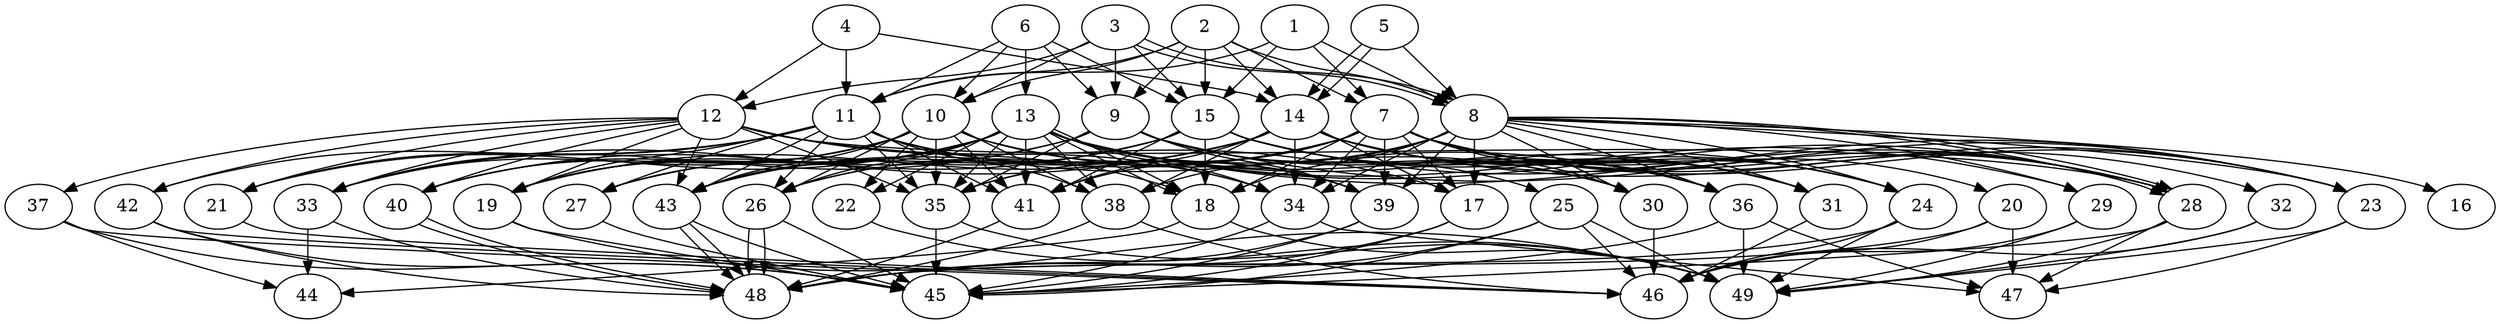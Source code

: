 // DAG (tier=3-complex, mode=compute, n=49, ccr=0.468, fat=0.750, density=0.783, regular=0.283, jump=0.285, mindata=1048576, maxdata=16777216)
// DAG automatically generated by daggen at Sun Aug 24 16:33:34 2025
// /home/ermia/Project/Environments/daggen/bin/daggen --dot --ccr 0.468 --fat 0.750 --regular 0.283 --density 0.783 --jump 0.285 --mindata 1048576 --maxdata 16777216 -n 49 
digraph G {
  1 [size="153340674837569339392", alpha="0.14", expect_size="76670337418784669696"]
  1 -> 7 [size ="229189596741632"]
  1 -> 8 [size ="229189596741632"]
  1 -> 11 [size ="229189596741632"]
  1 -> 15 [size ="229189596741632"]
  2 [size="2599763653051860123648", alpha="0.04", expect_size="1299881826525930061824"]
  2 -> 7 [size ="1512559840591872"]
  2 -> 8 [size ="1512559840591872"]
  2 -> 9 [size ="1512559840591872"]
  2 -> 10 [size ="1512559840591872"]
  2 -> 11 [size ="1512559840591872"]
  2 -> 14 [size ="1512559840591872"]
  2 -> 15 [size ="1512559840591872"]
  3 [size="652599305012698", alpha="0.07", expect_size="326299652506349"]
  3 -> 8 [size ="21153921892352"]
  3 -> 8 [size ="21153921892352"]
  3 -> 9 [size ="21153921892352"]
  3 -> 10 [size ="21153921892352"]
  3 -> 12 [size ="21153921892352"]
  3 -> 15 [size ="21153921892352"]
  4 [size="666123579687500", alpha="0.06", expect_size="333061789843750"]
  4 -> 11 [size ="52428800000000"]
  4 -> 12 [size ="52428800000000"]
  4 -> 14 [size ="52428800000000"]
  5 [size="1256534602261911830528", alpha="0.13", expect_size="628267301130955915264"]
  5 -> 8 [size ="931550254333952"]
  5 -> 14 [size ="931550254333952"]
  5 -> 14 [size ="931550254333952"]
  6 [size="914063090700998656", alpha="0.11", expect_size="457031545350499328"]
  6 -> 9 [size ="1958046095900672"]
  6 -> 10 [size ="1958046095900672"]
  6 -> 11 [size ="1958046095900672"]
  6 -> 13 [size ="1958046095900672"]
  6 -> 15 [size ="1958046095900672"]
  7 [size="29446918317535508", alpha="0.11", expect_size="14723459158767754"]
  7 -> 17 [size ="626641172692992"]
  7 -> 18 [size ="626641172692992"]
  7 -> 20 [size ="626641172692992"]
  7 -> 23 [size ="626641172692992"]
  7 -> 24 [size ="626641172692992"]
  7 -> 26 [size ="626641172692992"]
  7 -> 28 [size ="626641172692992"]
  7 -> 30 [size ="626641172692992"]
  7 -> 31 [size ="626641172692992"]
  7 -> 32 [size ="626641172692992"]
  7 -> 34 [size ="626641172692992"]
  7 -> 35 [size ="626641172692992"]
  7 -> 36 [size ="626641172692992"]
  7 -> 39 [size ="626641172692992"]
  7 -> 41 [size ="626641172692992"]
  7 -> 43 [size ="626641172692992"]
  8 [size="3365030632268230557696", alpha="0.03", expect_size="1682515316134115278848"]
  8 -> 16 [size ="1796453588533248"]
  8 -> 17 [size ="1796453588533248"]
  8 -> 18 [size ="1796453588533248"]
  8 -> 23 [size ="1796453588533248"]
  8 -> 24 [size ="1796453588533248"]
  8 -> 28 [size ="1796453588533248"]
  8 -> 28 [size ="1796453588533248"]
  8 -> 29 [size ="1796453588533248"]
  8 -> 30 [size ="1796453588533248"]
  8 -> 31 [size ="1796453588533248"]
  8 -> 34 [size ="1796453588533248"]
  8 -> 35 [size ="1796453588533248"]
  8 -> 36 [size ="1796453588533248"]
  8 -> 38 [size ="1796453588533248"]
  8 -> 39 [size ="1796453588533248"]
  9 [size="4302650365116184", alpha="0.02", expect_size="2151325182558092"]
  9 -> 19 [size ="279862216491008"]
  9 -> 23 [size ="279862216491008"]
  9 -> 25 [size ="279862216491008"]
  9 -> 30 [size ="279862216491008"]
  9 -> 33 [size ="279862216491008"]
  9 -> 35 [size ="279862216491008"]
  9 -> 36 [size ="279862216491008"]
  9 -> 39 [size ="279862216491008"]
  10 [size="21064090367507300352", alpha="0.03", expect_size="10532045183753650176"]
  10 -> 19 [size ="61017132367872"]
  10 -> 22 [size ="61017132367872"]
  10 -> 26 [size ="61017132367872"]
  10 -> 30 [size ="61017132367872"]
  10 -> 33 [size ="61017132367872"]
  10 -> 35 [size ="61017132367872"]
  10 -> 38 [size ="61017132367872"]
  10 -> 39 [size ="61017132367872"]
  10 -> 40 [size ="61017132367872"]
  10 -> 41 [size ="61017132367872"]
  10 -> 43 [size ="61017132367872"]
  11 [size="1988255452450679552", alpha="0.15", expect_size="994127726225339776"]
  11 -> 19 [size ="1009308598796288"]
  11 -> 21 [size ="1009308598796288"]
  11 -> 26 [size ="1009308598796288"]
  11 -> 27 [size ="1009308598796288"]
  11 -> 33 [size ="1009308598796288"]
  11 -> 34 [size ="1009308598796288"]
  11 -> 35 [size ="1009308598796288"]
  11 -> 36 [size ="1009308598796288"]
  11 -> 38 [size ="1009308598796288"]
  11 -> 41 [size ="1009308598796288"]
  11 -> 42 [size ="1009308598796288"]
  11 -> 43 [size ="1009308598796288"]
  12 [size="1702840172824583168", alpha="0.06", expect_size="851420086412291584"]
  12 -> 17 [size ="1139500331827200"]
  12 -> 18 [size ="1139500331827200"]
  12 -> 19 [size ="1139500331827200"]
  12 -> 21 [size ="1139500331827200"]
  12 -> 28 [size ="1139500331827200"]
  12 -> 33 [size ="1139500331827200"]
  12 -> 34 [size ="1139500331827200"]
  12 -> 35 [size ="1139500331827200"]
  12 -> 37 [size ="1139500331827200"]
  12 -> 40 [size ="1139500331827200"]
  12 -> 42 [size ="1139500331827200"]
  12 -> 43 [size ="1139500331827200"]
  13 [size="4219927120053073", alpha="0.03", expect_size="2109963560026536"]
  13 -> 18 [size ="159317818867712"]
  13 -> 18 [size ="159317818867712"]
  13 -> 19 [size ="159317818867712"]
  13 -> 21 [size ="159317818867712"]
  13 -> 22 [size ="159317818867712"]
  13 -> 23 [size ="159317818867712"]
  13 -> 24 [size ="159317818867712"]
  13 -> 26 [size ="159317818867712"]
  13 -> 27 [size ="159317818867712"]
  13 -> 28 [size ="159317818867712"]
  13 -> 29 [size ="159317818867712"]
  13 -> 31 [size ="159317818867712"]
  13 -> 34 [size ="159317818867712"]
  13 -> 35 [size ="159317818867712"]
  13 -> 38 [size ="159317818867712"]
  13 -> 39 [size ="159317818867712"]
  13 -> 40 [size ="159317818867712"]
  13 -> 41 [size ="159317818867712"]
  13 -> 43 [size ="159317818867712"]
  14 [size="15808536745338556", alpha="0.17", expect_size="7904268372669278"]
  14 -> 17 [size ="363086141718528"]
  14 -> 19 [size ="363086141718528"]
  14 -> 23 [size ="363086141718528"]
  14 -> 24 [size ="363086141718528"]
  14 -> 26 [size ="363086141718528"]
  14 -> 28 [size ="363086141718528"]
  14 -> 31 [size ="363086141718528"]
  14 -> 33 [size ="363086141718528"]
  14 -> 34 [size ="363086141718528"]
  14 -> 36 [size ="363086141718528"]
  14 -> 38 [size ="363086141718528"]
  14 -> 41 [size ="363086141718528"]
  14 -> 43 [size ="363086141718528"]
  15 [size="244438871365264605184", alpha="0.04", expect_size="122219435682632302592"]
  15 -> 18 [size ="312754451775488"]
  15 -> 24 [size ="312754451775488"]
  15 -> 27 [size ="312754451775488"]
  15 -> 28 [size ="312754451775488"]
  15 -> 31 [size ="312754451775488"]
  15 -> 36 [size ="312754451775488"]
  15 -> 40 [size ="312754451775488"]
  15 -> 41 [size ="312754451775488"]
  15 -> 43 [size ="312754451775488"]
  16 [size="45046747103008568", alpha="0.02", expect_size="22523373551504284"]
  17 [size="14869561955828124", alpha="0.13", expect_size="7434780977914062"]
  17 -> 45 [size ="694660628480000"]
  17 -> 48 [size ="694660628480000"]
  18 [size="22671632419457976", alpha="0.03", expect_size="11335816209728988"]
  18 -> 44 [size ="588803811049472"]
  18 -> 49 [size ="588803811049472"]
  19 [size="99847155898833008", alpha="0.17", expect_size="49923577949416504"]
  19 -> 45 [size ="95325129801728"]
  19 -> 49 [size ="95325129801728"]
  20 [size="3323076959772295680", alpha="0.19", expect_size="1661538479886147840"]
  20 -> 46 [size ="1201324909658112"]
  20 -> 47 [size ="1201324909658112"]
  20 -> 48 [size ="1201324909658112"]
  21 [size="2635487616105287", alpha="0.12", expect_size="1317743808052643"]
  21 -> 46 [size ="181460698923008"]
  22 [size="68554772855749376", alpha="0.02", expect_size="34277386427874688"]
  22 -> 49 [size ="1323543841210368"]
  23 [size="1073741824000000000000", alpha="0.08", expect_size="536870912000000000000"]
  23 -> 47 [size ="838860800000000"]
  23 -> 49 [size ="838860800000000"]
  24 [size="441462476100230848", alpha="0.16", expect_size="220731238050115424"]
  24 -> 46 [size ="215798484303872"]
  24 -> 48 [size ="215798484303872"]
  24 -> 49 [size ="215798484303872"]
  25 [size="3683635750786387935232", alpha="0.08", expect_size="1841817875393193967616"]
  25 -> 45 [size ="1908129180680192"]
  25 -> 46 [size ="1908129180680192"]
  25 -> 48 [size ="1908129180680192"]
  25 -> 49 [size ="1908129180680192"]
  26 [size="201019873455540160", alpha="0.09", expect_size="100509936727770080"]
  26 -> 45 [size ="230946842345472"]
  26 -> 48 [size ="230946842345472"]
  26 -> 48 [size ="230946842345472"]
  27 [size="852386924620148480", alpha="0.04", expect_size="426193462310074240"]
  27 -> 45 [size ="618691246948352"]
  28 [size="8359568043017589", alpha="0.11", expect_size="4179784021508794"]
  28 -> 45 [size ="260910279032832"]
  28 -> 47 [size ="260910279032832"]
  28 -> 49 [size ="260910279032832"]
  29 [size="14630113962397414", alpha="0.06", expect_size="7315056981198707"]
  29 -> 46 [size ="742321754734592"]
  29 -> 49 [size ="742321754734592"]
  30 [size="4605741943668665745408", alpha="0.12", expect_size="2302870971834332872704"]
  30 -> 46 [size ="2214571574034432"]
  31 [size="1139423520301679616", alpha="0.14", expect_size="569711760150839808"]
  31 -> 46 [size ="539558622003200"]
  32 [size="289465909393752064000", alpha="0.05", expect_size="144732954696876032000"]
  32 -> 46 [size ="350070033612800"]
  32 -> 49 [size ="350070033612800"]
  33 [size="8100532671105875", alpha="0.09", expect_size="4050266335552937"]
  33 -> 44 [size ="134486297673728"]
  33 -> 48 [size ="134486297673728"]
  34 [size="33083580506701824000", alpha="0.13", expect_size="16541790253350912000"]
  34 -> 45 [size ="82445126860800"]
  34 -> 47 [size ="82445126860800"]
  35 [size="1023958428690224775168", alpha="0.17", expect_size="511979214345112387584"]
  35 -> 45 [size ="812727341678592"]
  35 -> 49 [size ="812727341678592"]
  36 [size="1146852326100856471552", alpha="0.03", expect_size="573426163050428235776"]
  36 -> 45 [size ="876519643676672"]
  36 -> 47 [size ="876519643676672"]
  36 -> 49 [size ="876519643676672"]
  37 [size="197128182231835424", alpha="0.03", expect_size="98564091115917712"]
  37 -> 44 [size ="118910405836800"]
  37 -> 45 [size ="118910405836800"]
  37 -> 46 [size ="118910405836800"]
  38 [size="3709377551063772", alpha="0.12", expect_size="1854688775531886"]
  38 -> 46 [size ="68759482007552"]
  38 -> 48 [size ="68759482007552"]
  39 [size="1391473220559003392", alpha="0.17", expect_size="695736610279501696"]
  39 -> 45 [size ="632163494002688"]
  39 -> 48 [size ="632163494002688"]
  40 [size="5987007721748190", alpha="0.07", expect_size="2993503860874095"]
  40 -> 48 [size ="113046903062528"]
  40 -> 48 [size ="113046903062528"]
  41 [size="66180604481054816", alpha="0.17", expect_size="33090302240527408"]
  41 -> 48 [size ="1273656479055872"]
  42 [size="4320170531983720448000", alpha="0.11", expect_size="2160085265991860224000"]
  42 -> 45 [size ="2122057986867200"]
  42 -> 46 [size ="2122057986867200"]
  42 -> 48 [size ="2122057986867200"]
  43 [size="2385375783474831360", alpha="0.10", expect_size="1192687891737415680"]
  43 -> 45 [size ="1856360161476608"]
  43 -> 48 [size ="1856360161476608"]
  43 -> 48 [size ="1856360161476608"]
  44 [size="203490043030736470016", alpha="0.10", expect_size="101745021515368235008"]
  45 [size="200742374213434848", alpha="0.09", expect_size="100371187106717424"]
  46 [size="2727564718166669824", alpha="0.08", expect_size="1363782359083334912"]
  47 [size="70763833031884200", alpha="0.06", expect_size="35381916515942100"]
  48 [size="35748107283607846912", alpha="0.18", expect_size="17874053641803923456"]
  49 [size="162257057548573280", alpha="0.03", expect_size="81128528774286640"]
}